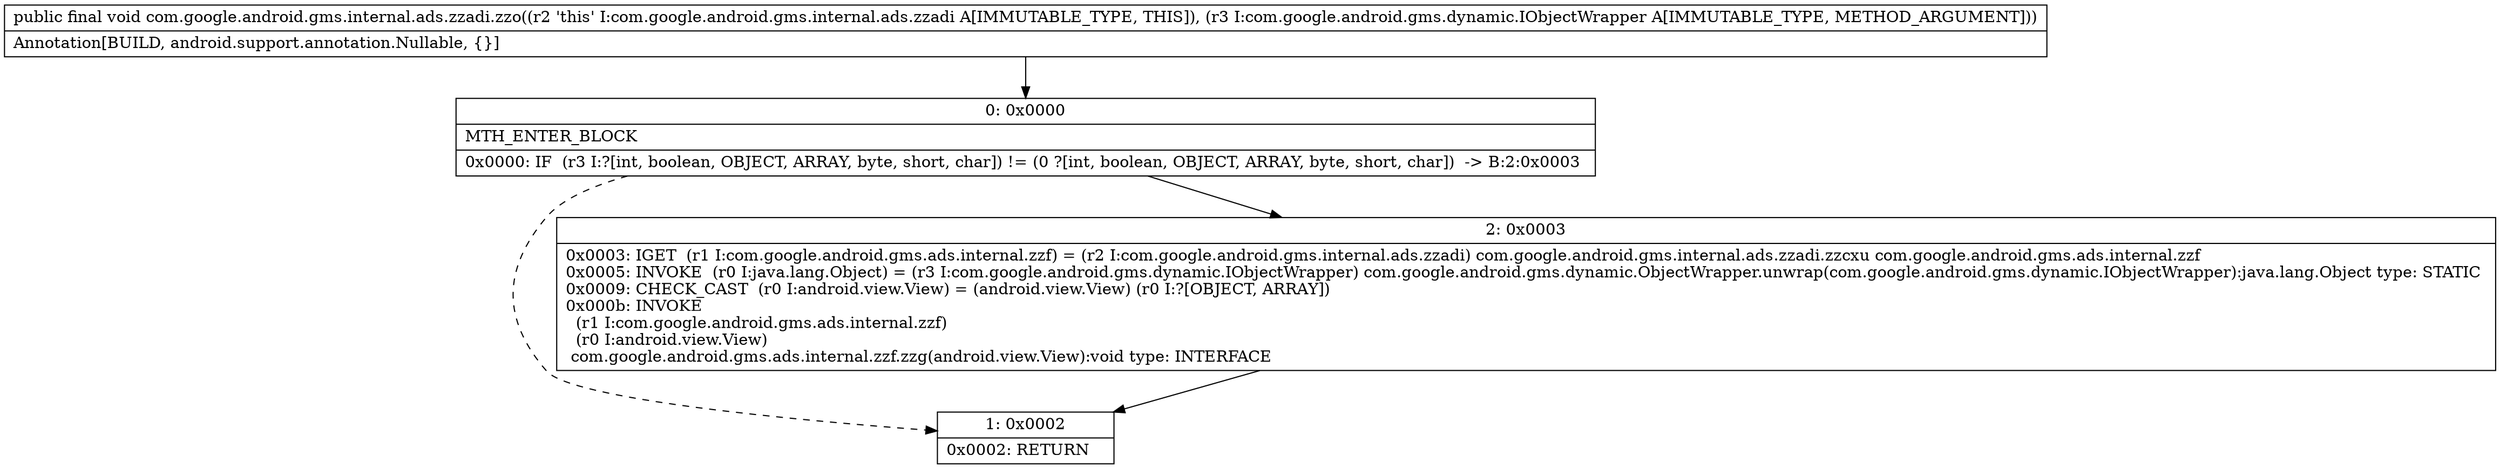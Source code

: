 digraph "CFG forcom.google.android.gms.internal.ads.zzadi.zzo(Lcom\/google\/android\/gms\/dynamic\/IObjectWrapper;)V" {
Node_0 [shape=record,label="{0\:\ 0x0000|MTH_ENTER_BLOCK\l|0x0000: IF  (r3 I:?[int, boolean, OBJECT, ARRAY, byte, short, char]) != (0 ?[int, boolean, OBJECT, ARRAY, byte, short, char])  \-\> B:2:0x0003 \l}"];
Node_1 [shape=record,label="{1\:\ 0x0002|0x0002: RETURN   \l}"];
Node_2 [shape=record,label="{2\:\ 0x0003|0x0003: IGET  (r1 I:com.google.android.gms.ads.internal.zzf) = (r2 I:com.google.android.gms.internal.ads.zzadi) com.google.android.gms.internal.ads.zzadi.zzcxu com.google.android.gms.ads.internal.zzf \l0x0005: INVOKE  (r0 I:java.lang.Object) = (r3 I:com.google.android.gms.dynamic.IObjectWrapper) com.google.android.gms.dynamic.ObjectWrapper.unwrap(com.google.android.gms.dynamic.IObjectWrapper):java.lang.Object type: STATIC \l0x0009: CHECK_CAST  (r0 I:android.view.View) = (android.view.View) (r0 I:?[OBJECT, ARRAY]) \l0x000b: INVOKE  \l  (r1 I:com.google.android.gms.ads.internal.zzf)\l  (r0 I:android.view.View)\l com.google.android.gms.ads.internal.zzf.zzg(android.view.View):void type: INTERFACE \l}"];
MethodNode[shape=record,label="{public final void com.google.android.gms.internal.ads.zzadi.zzo((r2 'this' I:com.google.android.gms.internal.ads.zzadi A[IMMUTABLE_TYPE, THIS]), (r3 I:com.google.android.gms.dynamic.IObjectWrapper A[IMMUTABLE_TYPE, METHOD_ARGUMENT]))  | Annotation[BUILD, android.support.annotation.Nullable, \{\}]\l}"];
MethodNode -> Node_0;
Node_0 -> Node_1[style=dashed];
Node_0 -> Node_2;
Node_2 -> Node_1;
}

